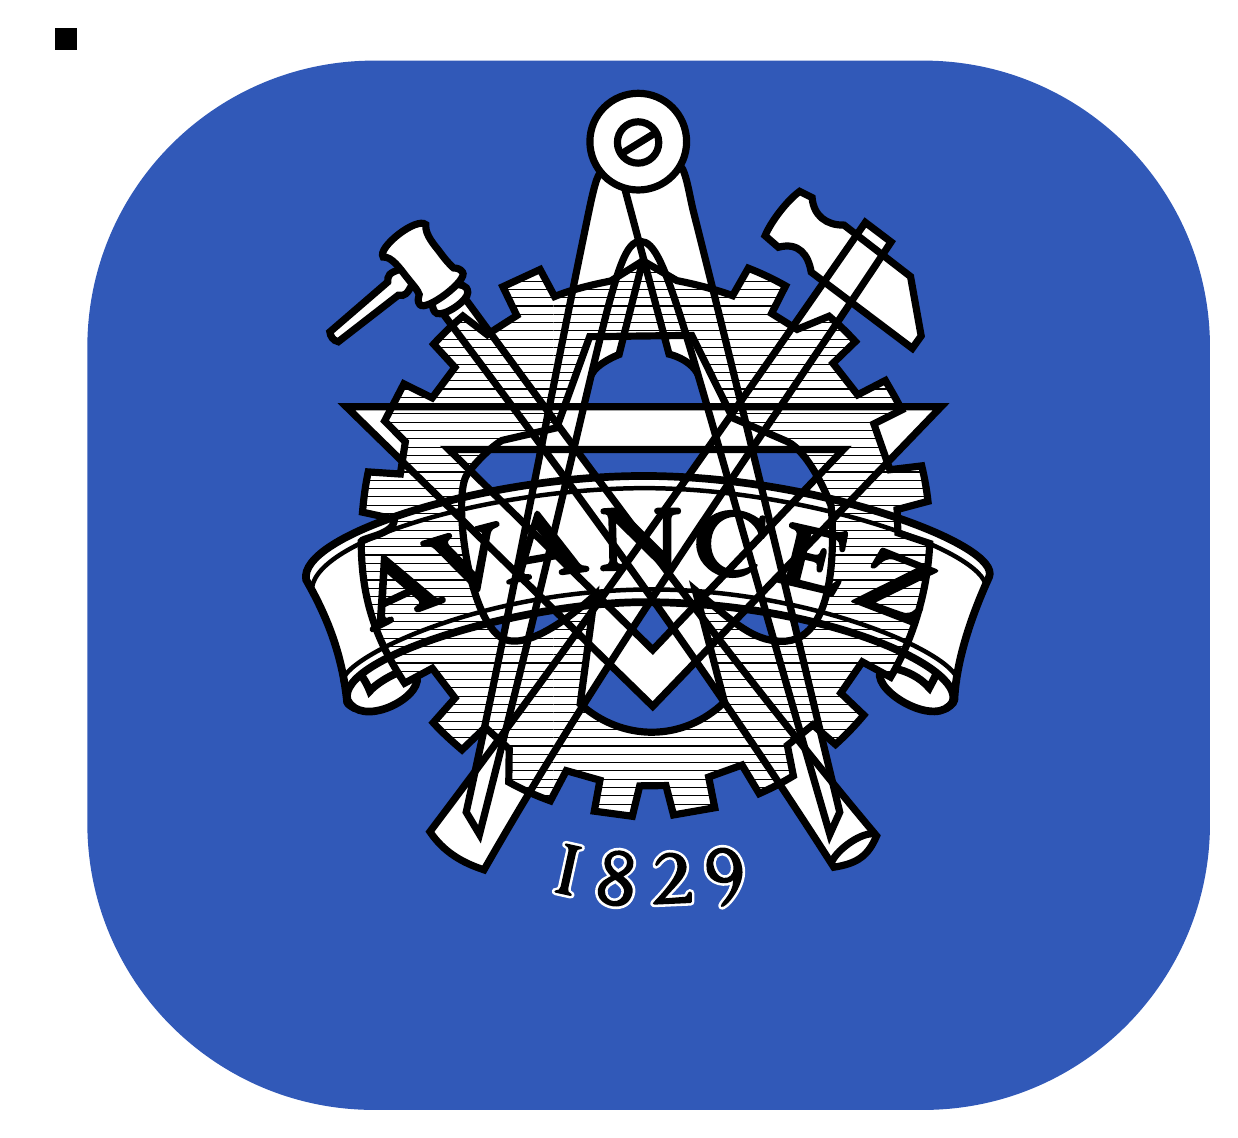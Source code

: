 
\definecolor{bgblue}{RGB}{49,89,184}
\definecolor{cffffff}{RGB}{255,255,255}
\usetikzlibrary{patterns}

\begin{tikzpicture}[y=0.80pt, x=0.8pt,yscale=-1]

% The blue background
\begin{scope}[shift={(-562.186,-46.064)},]
\path[rounded corners=3.64cm,fill=bgblue] (562.186,46.064) rectangle
  (1069.272,520.026);
\end{scope}

% White background
\begin{scope}[shift={(-14.446,-14.872)},]
\path[fill=cffffff,line join=miter,even odd rule,line cap=butt,line
  width=0.800pt] (262.372,30.283) .. controls (249.876,30.662) and
  (242.529,39.583) .. (241.961,49.807) .. controls (241.393,60.031) and
  (242.976,60.709) .. (245.765,64.386) -- (233.214,118.337) --
  (225.734,120.801) -- (219.036,109.586) -- (202.534,117.125) --
  (207.605,130.436) -- (196.956,137.029) -- (186.433,123.844) .. controls
  (186.433,123.844) and (187.157,119.143) .. (182.657,114.768) --
  (184.151,110.786) -- (179.46,108.504) .. controls (179.46,108.504) and
  (166.661,94.979) .. (167.036,88.854) .. controls (160.597,87.941) and
  (149.475,95.912) .. (147.386,103.433) .. controls (151.081,103.378) and
  (153.655,106.682) .. (154.723,108.391) .. controls (148.723,110.141) and
  (149.264,114.754) .. (149.264,114.754) -- (124.019,137.165) .. controls
  (124.019,137.165) and (125.35,141.674) .. (127.6,141.549) --
  (154.359,121.562) .. controls (154.359,121.562) and (158.96,122.009) ..
  (161.585,117.134) .. controls (164.96,118.259) and (163.994,124.605) ..
  (163.994,124.605) .. controls (165.494,126.355) and (169.442,125.373) ..
  (169.442,125.373) .. controls (170.942,129.748) and (176.238,129.562) ..
  (179.113,134.312) -- (171.22,142.734) -- (180.221,153.383) --
  (169.507,166.817) -- (156.894,161.624) -- (151.95,171.385) --
  (133.187,172.273) -- (156.891,196.998) -- (155.5,201.304) --
  (141.047,200.797) -- (139.526,218.673) -- (148.907,221.969) .. controls
  (122.438,232.021) and (112.728,241.787) .. (112.522,247.958) .. controls
  (120.922,262.017) and (127.046,276.718) .. (129.891,292.837) .. controls
  (131.21,301.546) and (131.679,304.503) .. (134.582,307.67) .. controls
  (137.485,310.837) and (149.906,308.353) .. (156.768,303.867) .. controls
  (163.629,299.38) and (163.106,293.598) .. (163.106,293.598) .. controls
  (163.106,293.598) and (167.038,290.881) .. (169.988,289.426) --
  (180.411,302.345) -- (170.93,313.73) -- (183.861,325.864) --
  (192.476,318.45) -- (189.729,334.673) -- (168.938,362.564) .. controls
  (174.662,373.111) and (183.617,377.843) .. (194.04,379.933) --
  (214.831,346.083) -- (223.959,349.126) -- (230.171,336.195) --
  (245.257,340.505) -- (243.102,354.197) -- (260.217,355.591) --
  (263.959,342.599) -- (275.557,342.534) -- (279.741,355.591) --
  (297.743,352.549) -- (295.588,338.35) -- (310.674,333.279) --
  (317.9,345.703) -- (326.775,342.534) .. controls (329.694,347.092) and
  (349.287,376.972) .. (351.243,379.172) .. controls (357.418,380.737) and
  (371.176,371.778) .. (371.147,364.846) -- (349.975,338.984) --
  (345.804,318.782) -- (352.637,323.644) -- (364.681,311.346) --
  (355.285,300.274) -- (364.328,286.484) -- (372.668,291.316) .. controls
  (375.043,299.497) and (386.385,306.33) .. (392.191,308.177) .. controls
  (397.997,310.024) and (403.529,308.438) .. (405.376,305.008) .. controls
  (407.224,301.577) and (408.038,288.4) .. (408.038,288.4) --
  (421.984,246.69) .. controls (421.984,246.69) and (422.853,242.903) ..
  (413.617,236.041) .. controls (404.8,229.492) and (381.189,221.795) ..
  (379.007,221.082) -- (379.767,218.166) -- (393.586,214.109) --
  (390.543,197.628) -- (374.627,198.402) -- (398.53,172.273) --
  (381.542,171.766) -- (374.612,159.764) -- (361.371,165.229) --
  (351.088,151.467) -- (360.117,141.846) -- (353.398,132.845) --
  (359.472,123.853) -- (387.12,145.016) -- (391.177,140.071) --
  (386.233,112.688) -- (374.196,102.924) -- (377.359,97.348) --
  (365.442,88.22) -- (361.863,93.1) -- (356.164,89.104) .. controls
  (347.81,88.999) and (342.561,83.772) .. (341.481,77.064) .. controls
  (340.724,75.738) and (335.968,73.912) .. (335.968,73.912) .. controls
  (326.968,81.037) and (324.741,86.509) .. (320.182,94.052) --
  (326.412,99.251) .. controls (334.928,96.008) and (340.63,102.679) ..
  (341.859,110.525) -- (346.462,114.466) -- (332.565,134.915) --
  (323.338,129.28) -- (329.31,116.491) -- (312.703,108.251) --
  (304.842,121.562) -- (297.743,118.393) -- (282.276,62.484) .. controls
  (284.178,59.442) and (285.505,53.516) .. (284.558,46.51) .. controls
  (283.612,39.505) and (274.868,29.904) .. (262.372,30.283) --
  cycle(274.289,139.945) .. controls (275.425,141.081) and
  (276.445,146.917) .. (276.445,146.917) .. controls (276.445,146.917) and
  (285.885,149.283) .. (289.672,154.774) -- (294.394,171.498) --
  (239.215,171.266) -- (242.256,154.879) -- (254.385,147.805) .. controls
  (254.385,147.805) and (255.912,139.373) .. (257.048,139.184) .. controls
  (262.824,138.811) and (268.638,138.947) .. (274.289,139.945) --
  cycle(335.903,190.275) .. controls (338.775,193.687) and
  (341.467,197.716) .. (343.763,202.065) -- (337.424,209.798) .. controls
  (331.191,208.462) and (324.973,207.418) .. (318.281,206.376) --
  (314.351,191.036) -- (335.903,190.275) -- cycle(294.44,190.15) --
  (285.826,202.826) -- (243.82,203.277) -- (234.897,190.784) --
  (294.44,190.15) -- cycle(196.702,190.909) -- (218.896,190.859) --
  (216.099,205.615) .. controls (209.665,206.501) and (203.054,207.557) ..
  (196.322,208.911) -- (187.574,200.163) -- (196.702,190.909) --
  cycle(268.965,258.657) -- (277.925,271.64) -- (268.844,280.889) --
  (259.583,272.173) -- (268.965,258.657) -- cycle(311.815,262.791) ..
  controls (314.951,263.164) and (317.408,263.551) .. (320.056,263.932) --
  (323.748,276.925) -- (306.49,268.369) -- (311.815,262.791) --
  cycle(224.339,263.298) -- (229.157,267.418) -- (214.071,275.342) --
  (216.226,264.186) .. controls (216.602,264.142) and (221.762,263.585) ..
  (224.339,263.298) -- cycle(332.981,266.177) .. controls
  (336.673,267.048) and (340.006,268.119) .. (344.016,269.257) --
  (335.136,275.843) -- (332.981,266.177) -- cycle(203.675,266.721) --
  (201.393,274.518) -- (195.751,268.813) .. controls (198.639,267.85) and
  (199.706,267.097) .. (203.675,266.721) -- cycle(288.965,286.888) --
  (301.546,303.867) .. controls (283.522,320.89) and (262.067,323.784) ..
  (238.792,306.529) -- (249.948,288.02) -- (269.472,306.783) --
  (288.965,286.888) -- cycle;
\end{scope}

% White border around numbers
\begin{scope}[shift={(-8.132,-4.95)},]
\path[fill=cffffff,nonzero rule] (224.625,357.406) .. controls
  (224.164,357.305) and (223.631,357.422) .. (223.281,357.688) .. controls
  (222.931,357.953) and (222.742,358.29) .. (222.656,358.656) .. controls
  (222.57,359.022) and (222.58,359.447) .. (222.781,359.844) .. controls
  (222.982,360.24) and (223.398,360.567) .. (223.844,360.688) .. controls
  (224.158,360.773) and (224.219,360.84) .. (224.281,360.969) .. controls
  (224.343,361.098) and (224.396,361.373) .. (224.312,361.75) --
  (220.781,377.75) .. controls (220.705,378.097) and (220.546,378.323) ..
  (220.406,378.438) .. controls (220.267,378.552) and (220.14,378.599) ..
  (219.875,378.562) .. controls (218.979,378.44) and (218.119,379.147) ..
  (217.969,379.906) .. controls (217.894,380.286) and (217.934,380.71) ..
  (218.156,381.094) .. controls (218.379,381.477) and (218.803,381.777) ..
  (219.25,381.875) -- (226.156,383.406) .. controls (226.618,383.508) and
  (227.125,383.38) .. (227.469,383.125) .. controls (227.813,382.87) and
  (228.029,382.545) .. (228.125,382.188) .. controls (228.221,381.83) and
  (228.217,381.435) .. (228.031,381.031) .. controls (227.846,380.628) and
  (227.441,380.259) .. (227.0,380.125) .. controls (226.715,380.038) and
  (226.637,379.965) .. (226.562,379.812) .. controls (226.488,379.66) and
  (226.422,379.385) .. (226.5,379.031) -- (230.031,363.031) .. controls
  (230.127,362.598) and (230.274,362.375) .. (230.344,362.312) .. controls
  (230.413,362.25) and (230.466,362.192) .. (230.906,362.25) .. controls
  (231.808,362.368) and (232.626,361.686) .. (232.812,360.938) .. controls
  (232.906,360.563) and (232.909,360.154) .. (232.688,359.75) .. controls
  (232.466,359.346) and (232.007,359.035) .. (231.562,358.938) --
  (224.625,357.406) -- cycle;
\path[fill=cffffff,nonzero rule] (271.031,361.469) .. controls
  (268.778,361.497) and (266.946,362.663) .. (265.688,363.969) .. controls
  (264.429,365.274) and (263.648,366.594) .. (263.469,367.812) .. controls
  (263.4,368.278) and (263.381,368.759) .. (263.688,369.25) .. controls
  (263.994,369.741) and (264.675,369.983) .. (265.094,369.969) .. controls
  (265.932,369.941) and (266.304,369.601) .. (266.719,369.125) .. controls
  (267.872,367.8) and (269.57,365.792) .. (271.125,365.812) .. controls
  (272.07,365.825) and (272.516,366.083) .. (272.875,366.531) .. controls
  (273.234,366.98) and (273.521,367.785) .. (273.531,369.094) .. controls
  (273.542,370.47) and (272.376,373.035) .. (270.406,375.781) .. controls
  (268.437,378.528) and (265.734,381.529) .. (263.031,384.312) .. controls
  (262.617,384.74) and (262.219,385.398) .. (262.5,386.219) .. controls
  (262.64,386.629) and (262.999,386.955) .. (263.344,387.125) .. controls
  (263.689,387.295) and (264.024,387.344) .. (264.375,387.344) .. controls
  (264.396,387.344) and (264.417,387.344) .. (264.438,387.344) --
  (280.719,386.625) .. controls (281.103,386.608) and (281.602,386.465) ..
  (281.938,386.062) .. controls (282.273,385.66) and (282.313,385.228) ..
  (282.312,384.938) -- (282.312,381.125) .. controls (282.312,380.643) and
  (282.178,380.103) .. (281.781,379.688) .. controls (281.385,379.272) and
  (280.741,379.076) .. (280.156,379.125) .. controls (279.469,379.183) and
  (279.013,379.628) .. (278.75,379.969) .. controls (278.487,380.309) and
  (278.337,380.627) .. (278.188,380.906) .. controls (278.043,381.175) and
  (277.887,381.373) .. (277.812,381.469) .. controls (277.81,381.473) and
  (277.815,381.497) .. (277.812,381.5) -- (271.781,381.969) .. controls
  (273.41,380.214) and (275.115,378.473) .. (276.5,376.812) .. controls
  (278.455,374.468) and (279.969,372.068) .. (279.969,369.344) .. controls
  (279.969,367.702) and (279.43,365.752) .. (278.0,364.156) .. controls
  (276.57,362.56) and (274.262,361.428) .. (271.031,361.469) -- cycle;
\path[fill=cffffff,nonzero rule] (294.75,359.188) .. controls
  (292.411,359.274) and (290.14,360.322) .. (288.594,362.25) .. controls
  (287.047,364.178) and (286.242,366.96) .. (286.656,370.344) .. controls
  (287.143,374.303) and (290.08,376.571) .. (293.031,377.344) .. controls
  (294.507,377.73) and (296.001,377.79) .. (297.344,377.562) .. controls
  (297.724,377.498) and (298.053,377.36) .. (298.406,377.25) .. controls
  (297.926,379.304) and (296.807,381.057) .. (295.688,382.531) .. controls
  (294.945,383.509) and (294.228,384.322) .. (293.719,385.094) .. controls
  (293.464,385.479) and (293.216,385.861) .. (293.125,386.406) .. controls
  (293.034,386.951) and (293.334,387.771) .. (293.844,388.125) .. controls
  (294.596,388.647) and (295.379,388.416) .. (295.938,388.156) .. controls
  (296.496,387.897) and (297.022,387.499) .. (297.594,387.0) .. controls
  (298.737,386.002) and (299.994,384.543) .. (301.188,382.781) .. controls
  (303.574,379.257) and (305.712,374.543) .. (305.188,369.938) .. controls
  (304.365,362.735) and (299.428,359.015) .. (294.75,359.188) --
  cycle(295.125,363.969) .. controls (296.201,364.033) and
  (297.431,364.742) .. (298.25,366.938) .. controls (299.589,370.525) and
  (298.322,372.337) .. (296.906,372.812) .. controls (295.49,373.288) and
  (293.369,372.612) .. (292.312,369.0) .. controls (291.321,365.611) and
  (293.332,363.862) .. (295.125,363.969) -- cycle;
\path[fill=cffffff,nonzero rule] (248.688,360.469) .. controls
  (245.498,360.268) and (242.073,361.779) .. (240.812,365.125) .. controls
  (240.226,366.682) and (240.344,368.349) .. (240.938,369.875) .. controls
  (241.365,370.974) and (242.085,372.014) .. (242.938,373.031) .. controls
  (242.026,373.509) and (241.12,373.923) .. (240.281,374.625) .. controls
  (239.022,375.68) and (237.95,377.136) .. (237.594,379.0) .. controls
  (237.122,381.471) and (237.958,383.716) .. (239.469,385.281) .. controls
  (240.98,386.847) and (243.1,387.799) .. (245.312,388.125) .. controls
  (247.525,388.451) and (249.89,388.125) .. (251.844,386.906) .. controls
  (253.798,385.688) and (255.269,383.541) .. (255.656,380.594) .. controls
  (255.924,378.555) and (255.079,376.773) .. (254.031,375.438) .. controls
  (253.387,374.616) and (252.715,374.16) .. (252.031,373.594) .. controls
  (253.236,372.795) and (254.289,371.928) .. (254.969,370.906) .. controls
  (255.912,369.488) and (256.273,367.814) .. (255.906,366.188) .. controls
  (255.101,362.613) and (251.874,360.67) .. (248.688,360.469) --
  cycle(248.469,365.062) .. controls (249.123,365.154) and
  (249.735,365.412) .. (250.125,365.781) .. controls (250.515,366.151) and
  (250.717,366.565) .. (250.688,367.219) .. controls (250.662,367.785) and
  (250.449,368.204) .. (249.906,368.75) .. controls (249.499,369.161) and
  (248.727,369.628) .. (247.938,370.094) .. controls (247.315,369.621) and
  (246.646,369.138) .. (246.312,368.688) .. controls (245.852,368.065) and
  (245.68,367.518) .. (245.875,366.469) .. controls (245.989,365.856) and
  (246.237,365.554) .. (246.688,365.312) .. controls (247.138,365.071) and
  (247.818,364.972) .. (248.469,365.062) -- cycle(246.656,376.594) ..
  controls (247.284,377.079) and (247.941,377.579) .. (248.438,378.156) ..
  controls (249.101,378.928) and (249.432,379.636) .. (249.344,380.344) ..
  controls (249.048,382.714) and (247.494,383.496) .. (245.969,383.375) ..
  controls (244.444,383.254) and (243.035,382.242) .. (243.125,379.781) ..
  controls (243.144,379.253) and (243.494,378.681) .. (244.25,378.031) ..
  controls (244.85,377.516) and (245.75,377.052) .. (246.656,376.594) --
  cycle;
\end{scope}

% 1829
\begin{scope}[shift={(-8.132,-4.95)},]
\path[fill=black,nonzero rule] (221.91,378.012) -- (225.432,362.012) ..
  controls (225.68,360.884) and (225.318,359.882) .. (224.152,359.566) ..
  controls (223.495,359.388) and (223.759,358.403) .. (224.378,358.539) --
  (231.301,360.063) .. controls (231.973,360.211) and (231.748,361.178) ..
  (231.075,361.09) .. controls (229.737,360.915) and (229.149,361.647) ..
  (228.9,362.776) -- (225.379,378.775) .. controls (225.132,379.897) and
  (225.531,380.899) .. (226.641,381.237) .. controls (227.281,381.431) and
  (227.011,382.414) .. (226.411,382.282) -- (219.488,380.758) .. controls
  (218.835,380.615) and (219.025,379.619) .. (219.718,379.713) .. controls
  (220.833,379.865) and (221.664,379.133) .. (221.91,378.012) -- cycle;
\path[fill=black,nonzero rule] (271.042,362.632) .. controls
  (276.973,362.558) and (278.815,366.586) .. (278.815,369.351) .. controls
  (278.815,373.896) and (273.533,378.023) .. (268.983,383.331) --
  (278.097,382.638) .. controls (279.072,382.564) and (279.333,380.352) ..
  (280.236,380.276) .. controls (280.842,380.225) and (281.154,380.644) ..
  (281.156,381.119) -- (281.163,384.925) .. controls (281.164,385.242) and
  (281.041,385.447) .. (280.648,385.464) -- (264.377,386.185) .. controls
  (263.471,386.185) and (263.418,385.593) .. (263.886,385.111) .. controls
  (269.341,379.494) and (274.722,372.944) .. (274.692,369.095) .. controls
  (274.669,366.169) and (273.509,364.695) .. (271.14,364.664) .. controls
  (268.755,364.632) and (266.904,367.149) .. (265.837,368.374) .. controls
  (265.506,368.755) and (264.424,369.233) .. (264.611,367.962) .. controls
  (264.816,366.566) and (267.349,362.679) .. (271.042,362.632) -- cycle;
\path[fill=black,nonzero rule] (294.516,387.168) .. controls
  (292.926,386.065) and (299.918,381.888) .. (299.832,375.127) .. controls
  (297.597,377.661) and (288.696,377.123) .. (287.844,370.192) .. controls
  (286.312,357.665) and (302.467,356.597) .. (304.006,370.067) .. controls
  (304.948,378.345) and (296.107,388.27) .. (294.516,387.168) --
  cycle(291.198,369.328) .. controls (293.558,377.391) and
  (302.349,374.516) .. (299.37,366.535) .. controls (296.868,359.831) and
  (289.339,362.972) .. (291.198,369.328) -- cycle;
\path[fill=black,nonzero rule] (248.992,372.571) .. controls
  (250.235,373.483) and (254.944,376.576) .. (254.436,380.442) .. controls
  (253.048,391.005) and (237.19,387.571) .. (238.786,379.216) .. controls
  (239.467,375.65) and (243.207,373.915) .. (245.991,372.679) .. controls
  (250.136,370.838) and (251.812,369.531) .. (251.913,367.288) .. controls
  (252.093,363.303) and (245.361,362.397) .. (244.647,366.242) .. controls
  (244.04,369.503) and (246.629,370.837) .. (248.992,372.571) --
  cycle(245.612,374.182) .. controls (242.406,371.312) and
  (240.904,368.354) .. (241.96,365.551) .. controls (244.051,360.001) and
  (253.38,360.478) .. (254.73,366.467) .. controls (255.416,369.512) and
  (253.197,372.501) .. (248.205,374.353) .. controls (245.19,375.471) and
  (241.993,377.359) .. (241.905,379.75) .. controls (241.685,385.775) and
  (249.843,386.353) .. (250.574,380.495) .. controls (250.937,377.591) and
  (246.547,375.019) .. (245.612,374.182) -- cycle;
\end{scope}

% Avancez
\begin{scope}[shift={(-14.446,-14.872)},]
\path[fill=black,nonzero rule] (372.62,235.526) -- (368.523,242.477) ..
  controls (367.461,244.279) and (369.784,244.992) .. (371.171,243.543) ..
  controls (374.156,240.423) and (376.21,239.623) .. (378.58,240.258) --
  (388.766,244.213) -- (359.901,258.535) .. controls (359.212,258.877) and
  (359.316,259.421) .. (359.832,259.62) -- (386.087,269.759) .. controls
  (387.132,270.163) and (387.505,269.911) .. (388.02,269.093) --
  (391.632,263.352) .. controls (393.111,261.003) and (390.301,260.669) ..
  (388.167,262.83) .. controls (386.485,264.533) and (384.894,264.277) ..
  (383.958,264.336) .. controls (383.101,264.39) and (370.473,259.632) ..
  (370.473,259.632) -- (398.314,246.015) .. controls (399.057,245.652) and
  (399.13,244.983) .. (398.172,244.596) -- (374.588,235.074) .. controls
  (373.714,234.721) and (373.042,234.795) .. (372.62,235.526) -- cycle;
\path[fill=black,nonzero rule] (189.765,225.209) .. controls
  (188.289,225.593) and (188.905,227.891) .. (190.434,227.509) .. controls
  (191.666,227.201) and (193.089,227.828) .. (192.816,229.257) --
  (189.631,245.904) -- (177.894,233.73) .. controls (176.739,232.532) and
  (177.565,231.168) .. (178.427,230.775) .. controls (180.098,230.016) and
  (178.954,227.733) .. (177.325,228.231) -- (165.703,231.786) .. controls
  (164.094,232.279) and (164.802,234.688) .. (166.392,234.278) .. controls
  (168.538,233.723) and (170.186,234.443) .. (171.485,235.753) --
  (190.123,254.569) .. controls (190.881,255.333) and (191.771,255.168) ..
  (191.969,254.081) -- (196.637,228.474) .. controls (196.966,226.668) and
  (198.257,226.144) .. (199.761,225.571) .. controls (201.42,224.938) and
  (200.503,222.42) .. (198.859,222.847) -- (189.765,225.209) -- cycle;
\path[fill=black,nonzero rule] (253.127,216.7) -- (247.361,217.084) ..
  controls (245.651,217.198) and (245.96,219.965) .. (247.587,219.822) ..
  controls (249.229,219.675) and (249.748,220.571) .. (249.776,221.793) --
  (250.218,241.066) .. controls (250.241,242.068) and (249.61,242.393) ..
  (247.609,242.639) .. controls (245.496,242.899) and (245.703,245.571) ..
  (247.371,245.532) -- (256.089,245.33) .. controls (258.113,245.283) and
  (257.694,242.212) .. (255.398,242.265) .. controls (254.129,242.294) and
  (253.748,241.512) .. (253.735,241.007) -- (253.292,223.84) --
  (275.462,245.78) .. controls (276.611,246.928) and (278.189,246.489) ..
  (278.192,244.786) -- (278.237,222.227) .. controls (278.241,220.233) and
  (278.756,219.895) .. (281.394,219.799) .. controls (283.159,219.734) and
  (282.981,216.76) .. (281.345,216.77) -- (271.921,216.83) .. controls
  (269.839,216.844) and (270.142,219.792) .. (271.921,219.79) .. controls
  (273.704,219.787) and (274.418,220.532) .. (274.413,222.458) --
  (274.379,236.072) -- (255.833,217.667) .. controls (255.225,217.064) and
  (254.618,216.601) .. (253.127,216.7) -- cycle;
\path[fill=black,nonzero rule] (338.695,236.981) -- (337.769,240.196) --
  (342.405,241.239) .. controls (343.369,241.456) and (344.37,241.688) ..
  (343.8,244.338) .. controls (343.385,246.267) and (346.125,246.86) ..
  (346.568,244.967) -- (348.394,237.187) .. controls (348.95,234.816) and
  (346.183,234.153) .. (345.579,236.325) .. controls (345.072,238.15) and
  (344.172,238.284) .. (342.951,237.994) -- (338.695,236.981) --
  cycle(341.525,228.621) -- (351.887,231.057) .. controls
  (353.874,231.524) and (354.328,232.995) .. (354.144,235.62) .. controls
  (354.029,237.272) and (356.473,237.342) .. (356.723,236.021) --
  (357.991,229.297) .. controls (358.371,227.285) and (357.127,226.887) ..
  (355.792,227.597) .. controls (355.289,227.865) and (353.759,228.0) ..
  (352.491,227.714) -- (333.093,223.334) .. controls (331.307,222.93) and
  (330.494,225.701) .. (332.488,226.272) .. controls (334.582,226.872) and
  (335.167,227.686) .. (334.676,229.687) -- (330.832,245.356) .. controls
  (330.232,247.803) and (329.311,248.407) .. (327.279,248.104) .. controls
  (325.322,247.812) and (324.698,250.357) .. (326.315,250.736) --
  (347.222,255.635) .. controls (348.645,255.969) and (350.639,258.172) ..
  (351.553,256.614) -- (354.829,251.026) .. controls (355.841,249.299) and
  (354.031,248.671) .. (352.935,249.709) .. controls (351.238,251.316) and
  (348.593,252.519) .. (346.651,252.022) -- (336.382,249.395) --
  (341.525,228.621) -- cycle;
\path[fill=black,nonzero rule] (289.63,230.808) .. controls
  (287.487,245.878) and (307.466,254.749) .. (316.92,243.514) .. controls
  (317.749,242.529) and (316.729,241.78) .. (315.794,242.338) .. controls
  (305.107,248.717) and (294.924,242.459) .. (296.349,230.987) .. controls
  (297.7,220.115) and (310.79,217.019) .. (316.935,227.028) .. controls
  (317.933,228.654) and (317.115,230.893) .. (319.059,231.06) .. controls
  (319.756,231.116) and (320.346,230.864) .. (320.378,230.284) --
  (320.857,221.551) .. controls (320.945,219.948) and (317.928,219.652) ..
  (317.868,221.752) .. controls (307.148,213.787) and (291.408,218.314) ..
  (289.63,230.808) -- cycle;
\path[fill=black,nonzero rule] (230.025,242.484) .. controls
  (230.82,243.465) and (229.994,244.265) .. (228.464,244.588) .. controls
  (226.706,244.959) and (227.095,247.552) .. (229.042,247.289) --
  (240.038,245.804) .. controls (241.904,245.552) and (241.546,242.829) ..
  (239.44,242.989) .. controls (237.239,243.157) and (236.705,241.806) ..
  (235.484,240.243) -- (218.631,218.67) .. controls (217.921,217.762) and
  (216.824,217.996) .. (216.489,219.083) -- (208.383,245.401) .. controls
  (207.601,247.94) and (206.863,248.483) .. (204.492,249.281) .. controls
  (202.942,249.803) and (203.713,251.848) .. (205.079,251.524) --
  (214.389,249.316) .. controls (216.087,248.913) and (215.258,246.431) ..
  (213.621,246.833) .. controls (212.613,247.081) and (211.47,247.101) ..
  (211.94,245.445) -- (217.257,226.716) -- (230.025,242.484) -- cycle;
\path[shift={(6.314,9.922)},draw=black,line join=miter,even odd
  rule,line cap=butt,miter limit=4.00,line width=2.693pt] (222.003,228.105) --
  (205.31,231.022);
\path[fill=black,nonzero rule] (148.892,265.649) .. controls
  (148.845,266.456) and (149.353,266.927) .. (150.852,266.143) .. controls
  (152.683,265.185) and (153.735,267.971) .. (152.19,268.763) --
  (143.998,272.956) .. controls (142.249,273.851) and (141.11,271.368) ..
  (142.896,270.172) .. controls (144.009,269.426) and (145.106,268.465) ..
  (145.275,266.756) -- (147.086,238.946) .. controls (147.086,238.009) and
  (148.076,237.441) .. (148.9,238.134) -- (171.069,256.756) .. controls
  (172.341,257.824) and (173.399,257.402) .. (174.4,257.059) .. controls
  (176.264,256.42) and (177.103,259.247) .. (175.594,259.81) --
  (164.338,264.008) .. controls (162.361,264.745) and (161.106,262.045) ..
  (162.796,261.299) .. controls (163.555,260.964) and (165.204,260.005) ..
  (163.876,258.678) -- (149.978,246.736) -- (148.892,265.649) -- cycle;
\path[draw=black,line join=miter,even odd rule,line cap=butt,miter
  limit=4.00,line width=2.693pt] (162.234,253.645) -- (147.541,260.512);
\end{scope}

% Cog
\begin{scope}[shift={(-14.446,-14.872)},]
\path[cm={{4.057,0.0,0.0,4.057,(-48.409,-52.375)}},draw=black,fill=red,pattern=horizontal lines,even
  odd rule,miter limit=4.00,line width=2.596pt] (77.349,38.872) --
  (73.77,41.113) .. controls (71.154,41.63) and (69.126,42.185) ..
  (67.516,42.842) -- (65.904,39.835) -- (61.759,41.75) --
  (63.307,44.959) .. controls (62.73,45.33) and (60.576,46.688) ..
  (60.023,47.094) -- (57.306,45.017) .. controls (56.154,45.983) and
  (55.066,47.029) .. (54.049,48.145) -- (56.419,50.73) --
  (53.889,54.127) -- (50.733,52.572) -- (48.593,56.701) --
  (50.899,59.018) -- (50.34,62.605) -- (46.767,62.367) .. controls
  (46.471,63.734) and (46.242,65.422) .. (46.13,66.849) --
  (49.678,67.622) .. controls (49.751,69.35) and (45.987,69.71) ..
  (45.987,70.116) .. controls (45.987,76.172) and (47.469,80.859) ..
  (50.821,85.889) -- (53.901,84.235) -- (56.432,87.547) --
  (54.005,90.289) .. controls (54.947,91.332) and (56.134,92.4) ..
  (57.206,93.31) -- (59.797,90.811) -- (62.463,93.231) --
  (62.415,96.903) .. controls (63.892,97.717) and (65.44,98.416) ..
  (67.048,98.989) -- (68.818,95.628) -- (72.565,96.692) --
  (71.938,100.138) -- (76.169,100.707) -- (76.993,97.321) --
  (79.913,97.289) -- (80.756,100.558) -- (85.345,99.76) --
  (84.67,96.341) -- (88.38,95.004) -- (90.297,98.184) .. controls
  (91.614,97.609) and (92.883,96.948) .. (94.099,96.206) --
  (93.431,92.813) -- (96.268,90.534) -- (98.793,92.71) .. controls
  (99.919,91.697) and (100.973,90.605) .. (101.944,89.441) --
  (99.377,86.989) -- (101.778,83.52) -- (104.922,85.218) .. controls
  (107.692,80.517) and (109.085,74.99) .. (109.281,70.337) --
  (105.738,69.152) -- (105.646,66.563) -- (109.085,65.646) .. controls
  (108.935,64.303) and (108.701,62.985) .. (108.389,61.698) --
  (104.849,62.124) -- (103.062,57.017) -- (106.159,55.471) .. controls
  (105.628,54.37) and (104.943,53.245) .. (104.341,52.191) --
  (101.255,53.79) -- (98.509,50.274) -- (101.003,47.857) .. controls
  (100.088,46.855) and (99.109,45.913) .. (98.072,45.036) --
  (94.515,46.5) -- (91.676,44.725) -- (93.23,41.658) .. controls
  (91.904,40.906) and (90.519,40.248) .. (89.084,39.691) --
  (87.337,42.747) .. controls (85.414,42.036) and (82.96,41.421) ..
  (81.137,41.075) -- (77.349,38.872) -- cycle(82.784,47.168) --
  (87.332,56.348) -- (93.397,58.979) .. controls (96.093,60.261) and
  (98.294,66.117) .. (98.294,66.117) .. controls (98.294,66.117) and
  (99.945,81.6) .. (92.601,81.222) .. controls (89.576,81.065) and
  (87.687,79.349) .. (83.179,75.548) -- (86.427,87.99) .. controls
  (81.819,92.433) and (75.094,92.435) .. (70.365,88.203) --
  (71.974,76.093) .. controls (71.974,76.093) and (65.631,82.12) ..
  (62.178,81.089) .. controls (58.058,79.859) and (56.202,65.758) ..
  (57.645,62.873) .. controls (58.087,61.989) and (60.203,59.704) ..
  (61.662,58.864) -- (67.747,57.454) -- (71.42,47.313) --
  (82.784,47.168) -- cycle;
\end{scope}

% Hammer shaft
\begin{scope}[shift={(-14.446,-14.872)},]
\path[cm={{4.057,0.0,0.0,4.057,(-48.409,-52.375)}},draw=black,line
  join=miter,even odd rule,line cap=butt,miter limit=4.00,line width=2.596pt]
  (55.221,44.918) .. controls (70.272,64.973) and (85.055,85.203) ..
  (98.602,106.376) .. controls (101.257,105.971) and (102.429,105.09) ..
  (103.366,102.894) .. controls (87.232,83.644) and (72.418,63.358) ..
  (57.583,43.107)(102.112,34.594) .. controls (86.197,57.481) and
  (70.434,80.192) .. (53.635,102.423) .. controls (55.125,104.632) and
  (57.168,105.862) .. (59.658,106.668) .. controls (73.453,82.52) and
  (90.751,58.261) .. (104.976,36.766) -- (102.112,34.594) -- cycle;
\path[draw=black,line join=miter,even odd rule,line cap=butt,miter
  limit=4.00,line width=2.596pt] (370.082,364.203) .. controls
  (364.348,363.141) and (353.623,370.787) .. (350.862,376.415);
\end{scope}

% Passare
\begin{scope}[shift={(-14.446,-14.872)},]
\begin{scope}[cm={{4.057,0.0,0.0,4.057,(-48.409,-52.375)}},]
\path[draw=black,miter limit=4.00,line width=2.596pt] (81.54,28.355) ..
  controls (82.159,28.841) and (82.588,31.936) .. (82.999,33.481) ..
  controls (88.589,55.683) and (93.898,77.991) .. (99.262,100.249) --
  (98.157,102.71) .. controls (81.74,46.271) and (80.092,36.707) ..
  (77.077,36.707) .. controls (73.938,36.707) and (73.235,47.479) ..
  (59.152,102.71) -- (57.675,100.249) .. controls (62.565,78.091) and
  (66.682,55.785) .. (71.287,33.569) .. controls (71.578,32.207) and
  (72.083,29.636) .. (72.569,29.106);
\path[draw=black,miter limit=4.00,line width=2.596pt] (75.353,30.918) --
  (80.258,49.258) .. controls (80.258,49.258) and (82.534,49.745) ..
  (83.462,51.468);
\path[draw=black,miter limit=4.00,line width=2.596pt] (77.43,38.475) --
  (74.69,49.303) .. controls (74.69,49.303) and (72.221,50.23) ..
  (71.602,51.556);
\end{scope}
\path[cm={{1.863,0.0,0.0,1.863,(-213.94,-25.956)}},draw=black,miter
  limit=4.00,line width=2.596pt]
  (267.884,41.563)arc(-360.000:-180.000:11.723)arc(-180.000:0.000:11.723) --
  cycle;
\end{scope}

% Ruler
\begin{scope}[shift={(-14.446,-14.872)},]
\path[fill=black] (0,0) -- (10,0) -- (10,10) -- (0,10) -- cycle;
\path[cm={{4.057,0.0,0.0,4.057,(-2270.51,-178.916)}},draw=black,line join=miter,line width=2.596pt]
  (592.046, 86.305) -- (658.264,86.305) -- (626.16,119.656)  -- cycle
  (626.16,113.375) -- (603.449,91.062) -- (647.385, 91.062) -- cycle;
\end{scope}

% Hammer and thing
\begin{scope}[shift={(-562.186,-46.064)},]
\path[draw=black,line join=miter,even odd rule,line cap=butt,miter
  limit=4.00,line width=2.596pt] (717.987,155.521) .. controls
  (718.087,157.205) and (718.352,159.635) .. (720.162,160.303) .. controls
  (723.583,161.566) and (734.201,154.451) .. (734.032,150.726) .. controls
  (733.869,147.133) and (730.283,147.514) .. (729.167,147.132);
\path[draw=black,line join=miter,even odd rule,line cap=butt,miter
  limit=4.00,line width=2.596pt] (703.822,140.261) .. controls
  (698.216,141.94) and (697.829,143.184) .. (697.863,146.066) --
  (671.747,168.596) .. controls (671.874,170.498) and (673.269,172.653) ..
  (675.551,173.033) -- (702.644,152.025) .. controls (705.446,152.647) and
  (706.931,151.37) .. (708.956,146.79);
\path[draw=black,line join=miter,even odd rule,line cap=butt,miter
  limit=4.00,line width=2.596pt] (715.105,120.167) .. controls
  (710.921,116.364) and (692.792,130.753) .. (695.835,134.81) .. controls
  (699.536,134.419) and (703.529,140.12) .. (706.104,143.431) .. controls
  (708.638,146.69) and (711.679,149.99) .. (712.081,151.714) .. controls
  (711.532,154.064) and (711.312,154.768) .. (712.379,156.235) .. controls
  (714.979,159.809) and (734.405,145.206) .. (731.649,141.593) .. controls
  (730.484,140.065) and (729.306,139.826) .. (727.611,139.727) .. controls
  (724.98,137.327) and (723.062,134.864) .. (721.317,132.465) .. controls
  (719.572,130.065) and (714.471,124.731) .. (715.105,120.167) -- cycle;
\path[draw=black,line join=miter,even odd rule,line cap=butt,miter
  limit=4.00,line width=2.596pt] (934.814,176.037) -- (938.82,170.43) --
  (934.013,143.594) -- (903.973,120.362) .. controls (896.131,120.517) and
  (890.226,116.216) .. (889.553,107.945) -- (883.946,105.142) .. controls
  (878.311,109.142) and (870.923,118.859) .. (868.325,125.169) --
  (874.333,130.376) .. controls (883.69,127.887) and (887.854,133.953) ..
  (889.153,141.591) -- (934.814,176.037) -- cycle;
\path[cm={{4.057,0.0,0.0,4.057,(499.331,-21.182)}},draw=black,miter
  limit=4.00,line width=2.596pt] (78.79,24.584) -- (75.051,26.889) --
  (75.08,26.967);
\path[cm={{0.797,0.0,0.0,0.797,(606.797,49.918)}},draw=black,miter
  limit=4.00,line width=2.596pt]
  (267.884,41.563)arc(-360.000:-180.000:11.723)arc(-180.000:0.000:11.723) --
  cycle;
\end{scope}

% The scroll
\begin{scope}[shift={(-14.446,-14.872)},]
\path[draw=black,line join=miter,even odd rule,line cap=butt,miter
  limit=4.00,line width=2.784pt] (379.452,289.551) .. controls
  (384.229,290.514) and (390.509,293.272) .. (394.723,298.199) .. controls
  (395.574,296.402) and (396.993,294.227) ..
  (397.938,291.768)(163.371,293.284) .. controls (164.957,303.283) and
  (137.976,316.481) .. (131.921,303.495) .. controls (127.132,284.273) and
  (211.299,259.491) .. (265.814,259.491) .. controls (345.352,259.491) and
  (410.386,288.152) .. (405.315,304.346) .. controls (398.684,316.698) and
  (370.115,300.626) .. (372.458,291.065)(137.879,292.241) .. controls
  (140.527,295.457) and (142.04,299.617) .. (142.04,299.617) .. controls
  (144.388,296.895) and (149.899,293.239) .. (154.707,291.39);
\path[draw=black,line join=miter,even odd rule,line cap=round,miter
  limit=4.00,line width=2.784pt] (135.412,307.514) .. controls
  (134.476,307.046) and (131.838,305.601) .. (131.771,304.604) .. controls
  (129.55,282.792) and (122.547,265.64) .. (113.28,249.375) .. controls
  (109.44,229.395) and (192.914,202.491) .. (265.814,202.491) .. controls
  (345.194,202.491) and (427.672,233.76) .. (421.769,248.078) .. controls
  (417.466,257.609) and (407.086,281.495) .. (406.083,303.603) .. controls
  (405.986,305.413) and (402.51,307.408) .. (402.51,307.408);
\end{scope}

% Lines on top of scroll
\begin{scope}[shift={(-14.446,-14.872)},]
\path[draw=black,line join=miter,even odd rule,line cap=butt,miter
 limit=4.00,line width=1.623pt] (115.938,252.763) .. controls
 (119.54,230.178) and (199.619,207.991) .. (266.252,207.991) .. controls
 (334.62,207.991) and (414.073,233.656) .. (420.076,251.073);
\path[draw=black,line join=miter,even odd rule,line cap=butt,miter
 limit=4.00,line width=1.623pt] (129.731,295.812) .. controls
 (128.381,285.062) and (193.393,252.918) .. (272.493,253.775) .. controls
 (344.452,254.566) and (408.609,283.711) .. (407.615,295.784);
\end{scope}

\end{tikzpicture}
